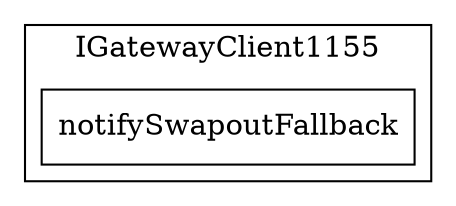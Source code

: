 strict digraph {
rankdir="LR"
node [shape=box]
subgraph cluster_15_IGatewayClient1155 {
label = "IGatewayClient1155"
"15_notifySwapoutFallback" [label="notifySwapoutFallback"]
}subgraph cluster_solidity {
label = "[Solidity]"
}
}